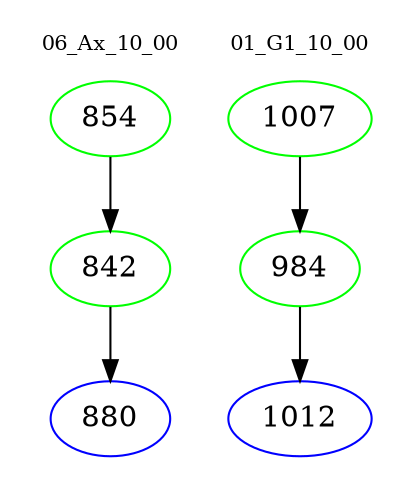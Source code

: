 digraph{
subgraph cluster_0 {
color = white
label = "06_Ax_10_00";
fontsize=10;
T0_854 [label="854", color="green"]
T0_854 -> T0_842 [color="black"]
T0_842 [label="842", color="green"]
T0_842 -> T0_880 [color="black"]
T0_880 [label="880", color="blue"]
}
subgraph cluster_1 {
color = white
label = "01_G1_10_00";
fontsize=10;
T1_1007 [label="1007", color="green"]
T1_1007 -> T1_984 [color="black"]
T1_984 [label="984", color="green"]
T1_984 -> T1_1012 [color="black"]
T1_1012 [label="1012", color="blue"]
}
}
